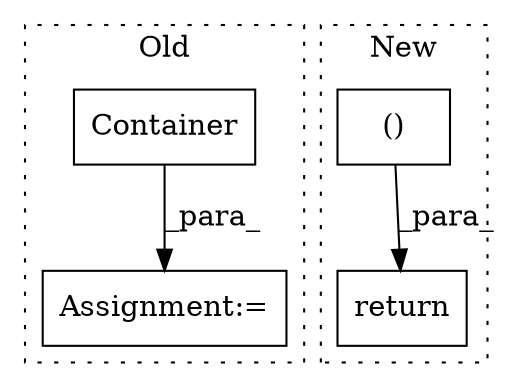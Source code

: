 digraph G {
subgraph cluster0 {
1 [label="Container" a="32" s="1071,1082" l="10,1" shape="box"];
3 [label="Assignment:=" a="7" s="1070" l="1" shape="box"];
label = "Old";
style="dotted";
}
subgraph cluster1 {
2 [label="return" a="41" s="554" l="12" shape="box"];
4 [label="()" a="106" s="566" l="44" shape="box"];
label = "New";
style="dotted";
}
1 -> 3 [label="_para_"];
4 -> 2 [label="_para_"];
}